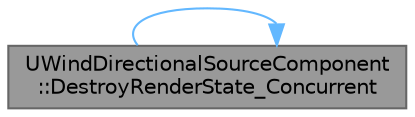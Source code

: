 digraph "UWindDirectionalSourceComponent::DestroyRenderState_Concurrent"
{
 // INTERACTIVE_SVG=YES
 // LATEX_PDF_SIZE
  bgcolor="transparent";
  edge [fontname=Helvetica,fontsize=10,labelfontname=Helvetica,labelfontsize=10];
  node [fontname=Helvetica,fontsize=10,shape=box,height=0.2,width=0.4];
  rankdir="LR";
  Node1 [id="Node000001",label="UWindDirectionalSourceComponent\l::DestroyRenderState_Concurrent",height=0.2,width=0.4,color="gray40", fillcolor="grey60", style="filled", fontcolor="black",tooltip="Used to shut down any rendering thread structure for this component."];
  Node1 -> Node1 [id="edge1_Node000001_Node000001",color="steelblue1",style="solid",tooltip=" "];
}
